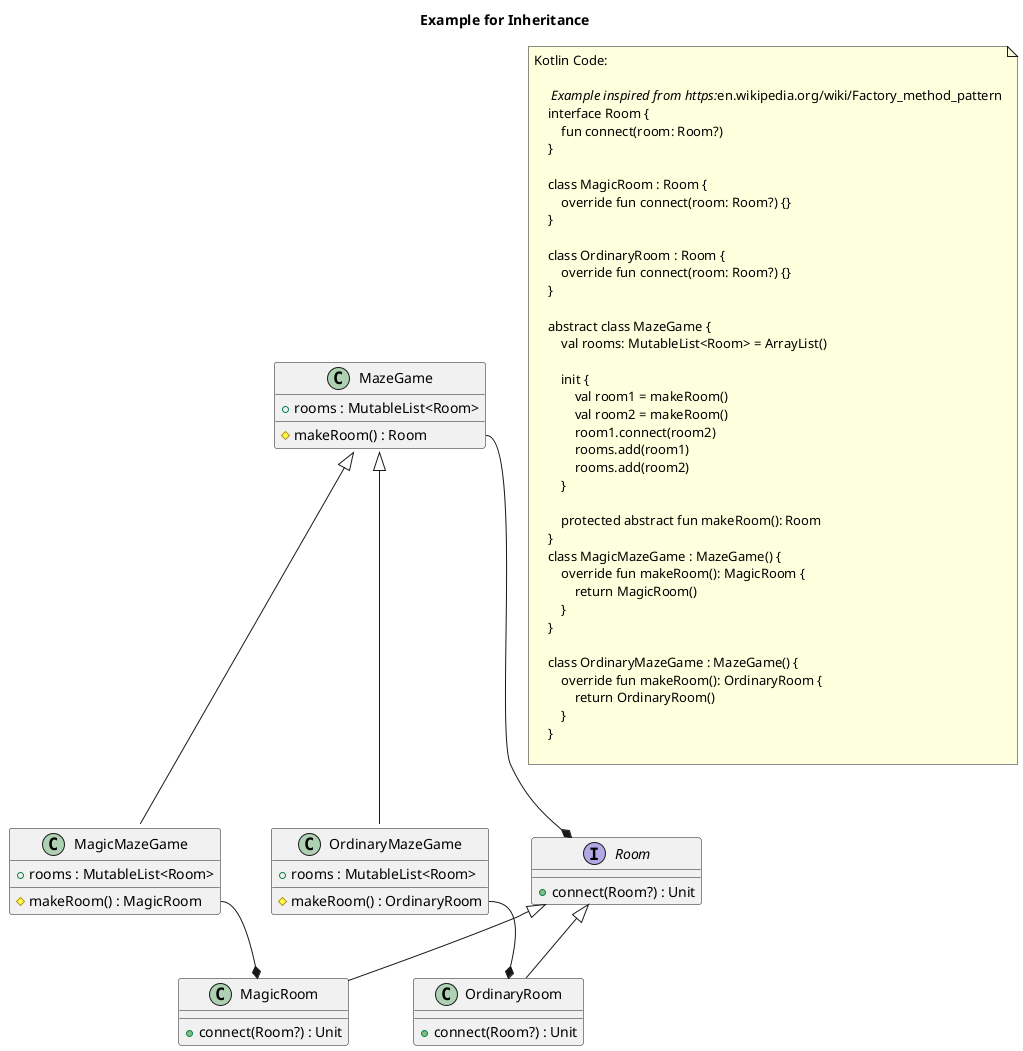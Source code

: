 @startuml
title Example for Inheritance
'This file is generated by the GenerateExamplesForDoc test.

    '.Room
    interface "Room" as Room {
        + connect(Room?) : Unit
    }


    '.MagicRoom
    class "MagicRoom" as MagicRoom {
        + connect(Room?) : Unit
    }


    '.OrdinaryRoom
    class "OrdinaryRoom" as OrdinaryRoom {
        + connect(Room?) : Unit
    }


    '.MazeGame
    class "MazeGame" as MazeGame {
        + rooms : MutableList<Room>
		# makeRoom() : Room
    }


    '.MagicMazeGame
    class "MagicMazeGame" as MagicMazeGame {
        + rooms : MutableList<Room>
		# makeRoom() : MagicRoom
    }


    '.OrdinaryMazeGame
    class "OrdinaryMazeGame" as OrdinaryMazeGame {
        + rooms : MutableList<Room>
		# makeRoom() : OrdinaryRoom
    }


Room <|-- MagicRoom
Room <|-- OrdinaryRoom
MazeGame::makeRoom --* Room
MazeGame <|-- MagicMazeGame
MagicMazeGame::makeRoom --* MagicRoom
MazeGame <|-- OrdinaryMazeGame
OrdinaryMazeGame::makeRoom --* OrdinaryRoom
 
note as note_of_code
Kotlin Code:

    // Example inspired from https://en.wikipedia.org/wiki/Factory_method_pattern
    interface Room {
        fun connect(room: Room?)
    }
    
    class MagicRoom : Room {
        override fun connect(room: Room?) {}
    }
    
    class OrdinaryRoom : Room {
        override fun connect(room: Room?) {}
    }
    
    abstract class MazeGame {
        val rooms: MutableList<Room> = ArrayList()
    
        init {
            val room1 = makeRoom()
            val room2 = makeRoom()
            room1.connect(room2)
            rooms.add(room1)
            rooms.add(room2)
        }
    
        protected abstract fun makeRoom(): Room
    }
    class MagicMazeGame : MazeGame() {
        override fun makeRoom(): MagicRoom {
            return MagicRoom()
        }
    }
    
    class OrdinaryMazeGame : MazeGame() {
        override fun makeRoom(): OrdinaryRoom {
            return OrdinaryRoom()
        }
    }  
    
end note
            
@enduml
